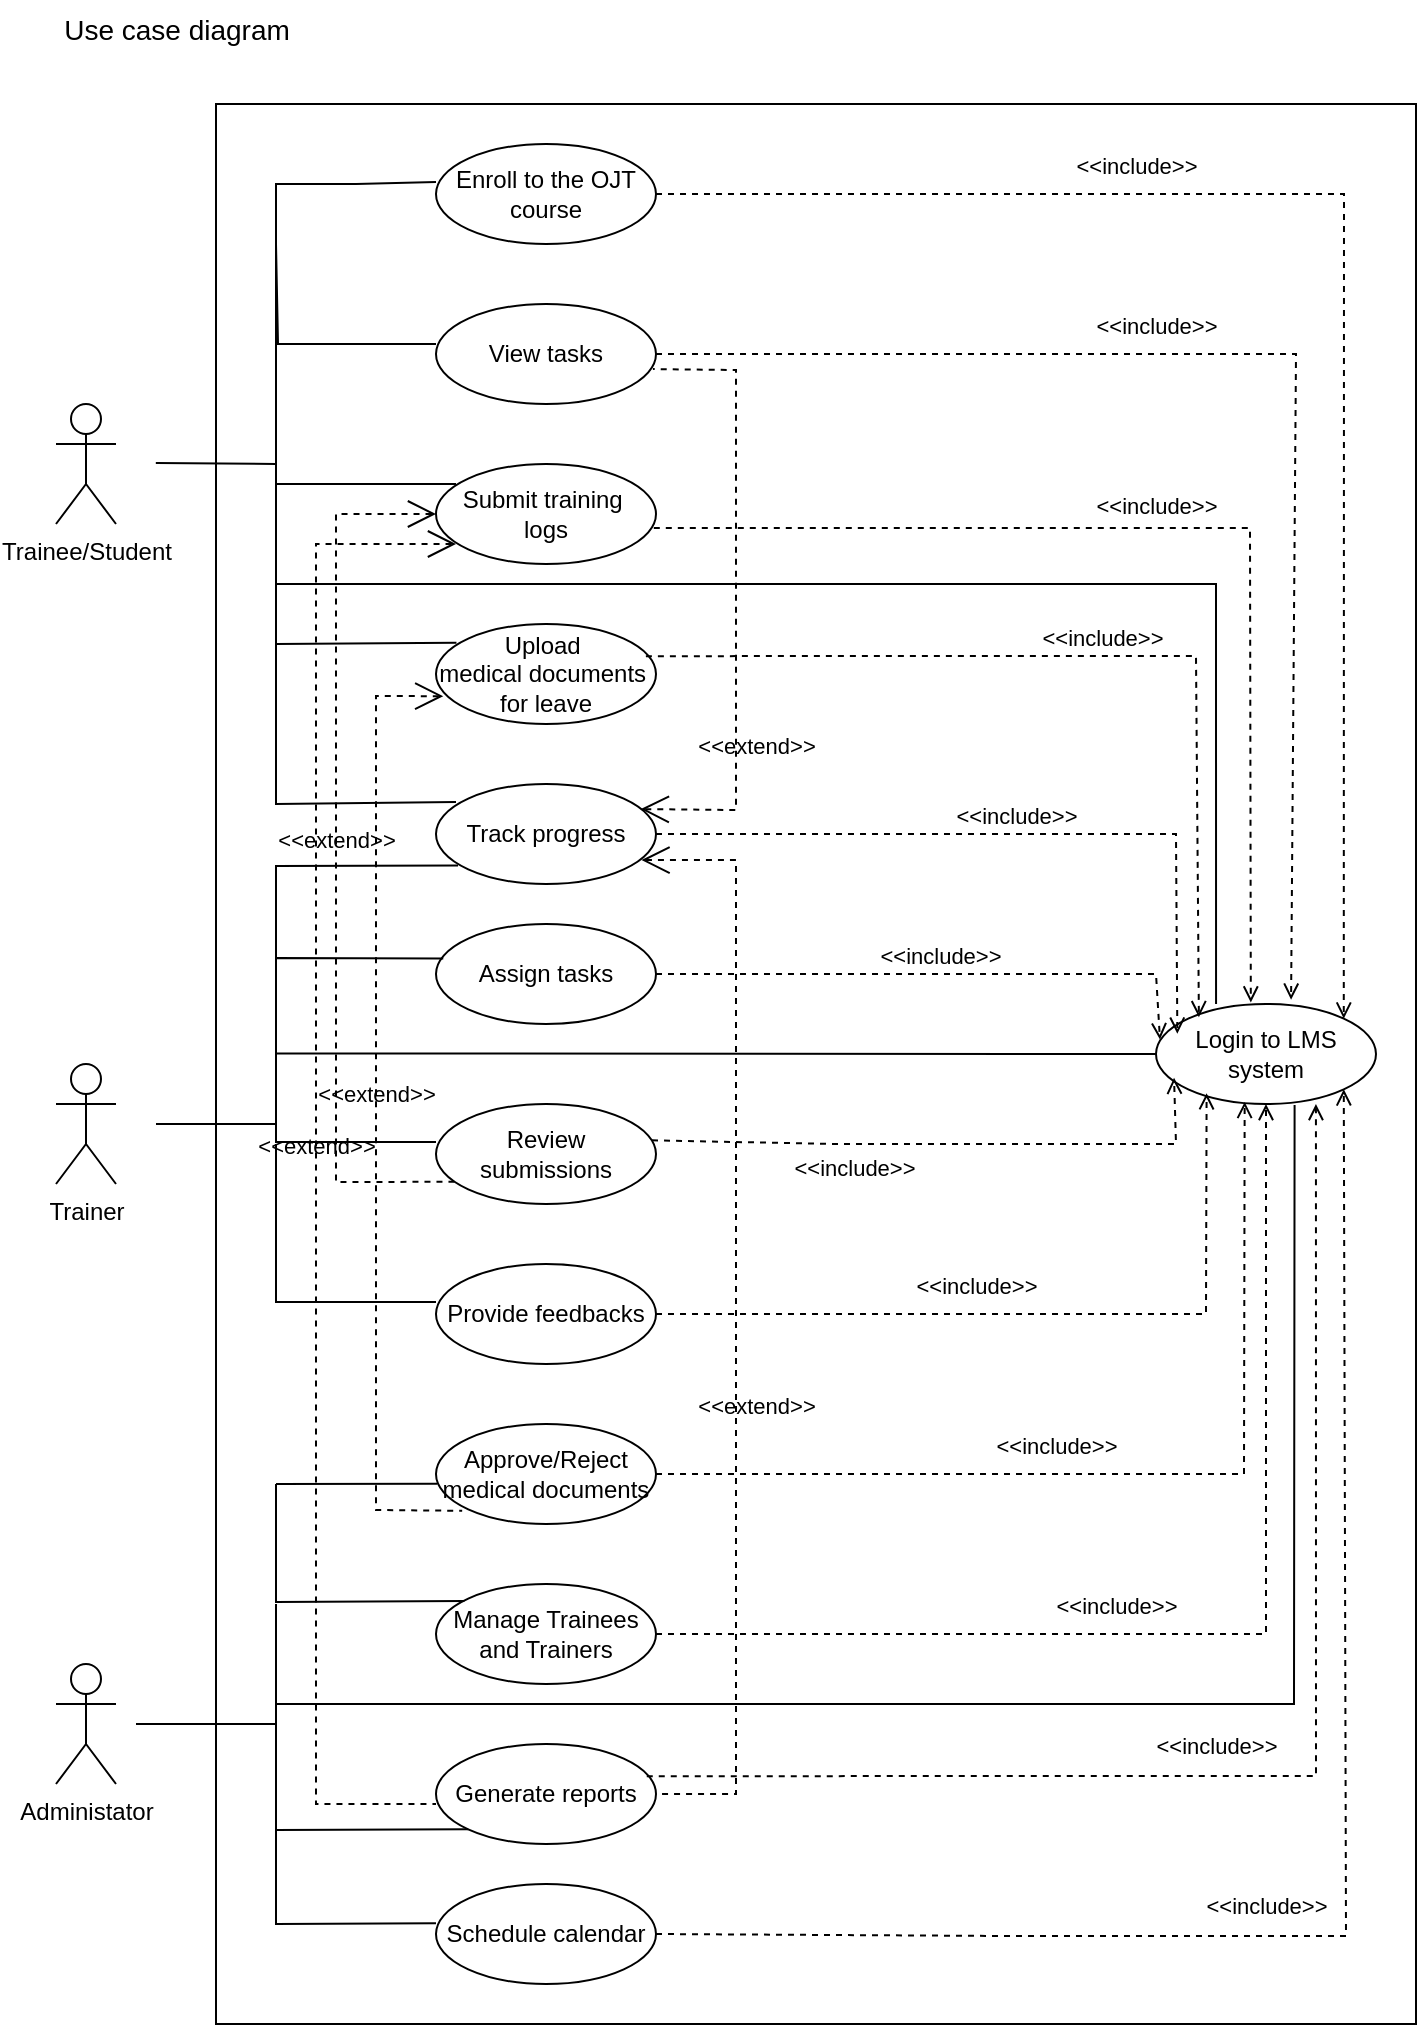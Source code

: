 <mxfile version="25.0.3">
  <diagram name="Page-1" id="iu690pyV_529M19YydIp">
    <mxGraphModel dx="1700" dy="720" grid="1" gridSize="10" guides="1" tooltips="1" connect="1" arrows="1" fold="1" page="1" pageScale="1" pageWidth="850" pageHeight="1100" math="0" shadow="0">
      <root>
        <mxCell id="0" />
        <mxCell id="1" parent="0" />
        <mxCell id="yLs_f888gMEDC6GiK3xh-1" value="Trainee/Student" style="shape=umlActor;verticalLabelPosition=bottom;verticalAlign=top;html=1;" parent="1" vertex="1">
          <mxGeometry x="80" y="220" width="30" height="60" as="geometry" />
        </mxCell>
        <mxCell id="yLs_f888gMEDC6GiK3xh-2" value="Administator" style="shape=umlActor;verticalLabelPosition=bottom;verticalAlign=top;html=1;" parent="1" vertex="1">
          <mxGeometry x="80" y="850" width="30" height="60" as="geometry" />
        </mxCell>
        <mxCell id="yLs_f888gMEDC6GiK3xh-6" value="Login to LMS system" style="ellipse;whiteSpace=wrap;html=1;" parent="1" vertex="1">
          <mxGeometry x="630" y="520" width="110" height="50" as="geometry" />
        </mxCell>
        <mxCell id="yLs_f888gMEDC6GiK3xh-8" value="Trainer" style="shape=umlActor;html=1;verticalLabelPosition=bottom;verticalAlign=top;align=center;" parent="1" vertex="1">
          <mxGeometry x="80" y="550" width="30" height="60" as="geometry" />
        </mxCell>
        <mxCell id="yLs_f888gMEDC6GiK3xh-13" value="Enroll to the OJT course" style="ellipse;whiteSpace=wrap;html=1;" parent="1" vertex="1">
          <mxGeometry x="270" y="90" width="110" height="50" as="geometry" />
        </mxCell>
        <mxCell id="yLs_f888gMEDC6GiK3xh-14" value="View tasks" style="ellipse;whiteSpace=wrap;html=1;" parent="1" vertex="1">
          <mxGeometry x="270" y="170" width="110" height="50" as="geometry" />
        </mxCell>
        <mxCell id="yLs_f888gMEDC6GiK3xh-15" value="Submit training&amp;nbsp;&lt;div&gt;logs&lt;/div&gt;" style="ellipse;whiteSpace=wrap;html=1;" parent="1" vertex="1">
          <mxGeometry x="270" y="250" width="110" height="50" as="geometry" />
        </mxCell>
        <mxCell id="yLs_f888gMEDC6GiK3xh-16" value="Upload&amp;nbsp;&lt;div&gt;medical documents&amp;nbsp;&lt;div&gt;&lt;span style=&quot;background-color: initial;&quot;&gt;for leave&lt;/span&gt;&lt;/div&gt;&lt;/div&gt;" style="ellipse;whiteSpace=wrap;html=1;" parent="1" vertex="1">
          <mxGeometry x="270" y="330" width="110" height="50" as="geometry" />
        </mxCell>
        <mxCell id="yLs_f888gMEDC6GiK3xh-17" value="&lt;div&gt;&lt;div&gt;&lt;span style=&quot;background-color: initial;&quot;&gt;Track progress&lt;/span&gt;&lt;/div&gt;&lt;/div&gt;" style="ellipse;whiteSpace=wrap;html=1;" parent="1" vertex="1">
          <mxGeometry x="270" y="410" width="110" height="50" as="geometry" />
        </mxCell>
        <mxCell id="yLs_f888gMEDC6GiK3xh-18" value="Review submissions" style="ellipse;whiteSpace=wrap;html=1;" parent="1" vertex="1">
          <mxGeometry x="270" y="570" width="110" height="50" as="geometry" />
        </mxCell>
        <mxCell id="yLs_f888gMEDC6GiK3xh-19" value="Provide feedbacks" style="ellipse;whiteSpace=wrap;html=1;" parent="1" vertex="1">
          <mxGeometry x="270" y="650" width="110" height="50" as="geometry" />
        </mxCell>
        <mxCell id="yLs_f888gMEDC6GiK3xh-41" value="Assign tasks" style="ellipse;whiteSpace=wrap;html=1;" parent="1" vertex="1">
          <mxGeometry x="270" y="480" width="110" height="50" as="geometry" />
        </mxCell>
        <mxCell id="yLs_f888gMEDC6GiK3xh-42" value="Approve/Reject medical documents" style="ellipse;whiteSpace=wrap;html=1;" parent="1" vertex="1">
          <mxGeometry x="270" y="730" width="110" height="50" as="geometry" />
        </mxCell>
        <mxCell id="yLs_f888gMEDC6GiK3xh-43" value="Manage Trainees and Trainers" style="ellipse;whiteSpace=wrap;html=1;" parent="1" vertex="1">
          <mxGeometry x="270" y="810" width="110" height="50" as="geometry" />
        </mxCell>
        <mxCell id="yLs_f888gMEDC6GiK3xh-44" value="Generate reports" style="ellipse;whiteSpace=wrap;html=1;" parent="1" vertex="1">
          <mxGeometry x="270" y="890" width="110" height="50" as="geometry" />
        </mxCell>
        <mxCell id="yLs_f888gMEDC6GiK3xh-52" value="" style="edgeStyle=none;html=1;endArrow=none;verticalAlign=bottom;rounded=0;" parent="1" edge="1">
          <mxGeometry width="160" relative="1" as="geometry">
            <mxPoint x="190" y="140" as="sourcePoint" />
            <mxPoint x="270" y="109" as="targetPoint" />
            <Array as="points">
              <mxPoint x="190" y="140" />
              <mxPoint x="190" y="110" />
              <mxPoint x="230" y="110" />
            </Array>
          </mxGeometry>
        </mxCell>
        <mxCell id="yLs_f888gMEDC6GiK3xh-54" value="" style="edgeStyle=none;html=1;endArrow=none;verticalAlign=bottom;rounded=0;entryX=-0.009;entryY=0.409;entryDx=0;entryDy=0;entryPerimeter=0;" parent="1" edge="1">
          <mxGeometry width="160" relative="1" as="geometry">
            <mxPoint x="190" y="300" as="sourcePoint" />
            <mxPoint x="270" y="190" as="targetPoint" />
            <Array as="points">
              <mxPoint x="190" y="140" />
              <mxPoint x="191" y="190" />
            </Array>
          </mxGeometry>
        </mxCell>
        <mxCell id="yLs_f888gMEDC6GiK3xh-55" value="" style="edgeStyle=none;html=1;endArrow=none;verticalAlign=bottom;rounded=0;" parent="1" edge="1">
          <mxGeometry width="160" relative="1" as="geometry">
            <mxPoint x="190" y="260" as="sourcePoint" />
            <mxPoint x="280" y="260" as="targetPoint" />
            <Array as="points">
              <mxPoint x="230" y="260" />
            </Array>
          </mxGeometry>
        </mxCell>
        <mxCell id="yLs_f888gMEDC6GiK3xh-56" value="" style="edgeStyle=none;html=1;endArrow=none;verticalAlign=bottom;rounded=0;entryX=0.093;entryY=0.187;entryDx=0;entryDy=0;entryPerimeter=0;" parent="1" target="yLs_f888gMEDC6GiK3xh-16" edge="1">
          <mxGeometry width="160" relative="1" as="geometry">
            <mxPoint x="190" y="300" as="sourcePoint" />
            <mxPoint x="270" y="369.72" as="targetPoint" />
            <Array as="points">
              <mxPoint x="190" y="340" />
            </Array>
          </mxGeometry>
        </mxCell>
        <mxCell id="yLs_f888gMEDC6GiK3xh-57" value="" style="edgeStyle=none;html=1;endArrow=none;verticalAlign=bottom;rounded=0;entryX=0.093;entryY=0.187;entryDx=0;entryDy=0;entryPerimeter=0;" parent="1" edge="1">
          <mxGeometry width="160" relative="1" as="geometry">
            <mxPoint x="190" y="340" as="sourcePoint" />
            <mxPoint x="280" y="419" as="targetPoint" />
            <Array as="points">
              <mxPoint x="190" y="420" />
            </Array>
          </mxGeometry>
        </mxCell>
        <mxCell id="yLs_f888gMEDC6GiK3xh-58" value="" style="edgeStyle=none;html=1;endArrow=none;verticalAlign=bottom;rounded=0;entryX=0.093;entryY=0.187;entryDx=0;entryDy=0;entryPerimeter=0;" parent="1" edge="1">
          <mxGeometry width="160" relative="1" as="geometry">
            <mxPoint x="190" y="590" as="sourcePoint" />
            <mxPoint x="270" y="669" as="targetPoint" />
            <Array as="points">
              <mxPoint x="190" y="669" />
            </Array>
          </mxGeometry>
        </mxCell>
        <mxCell id="yLs_f888gMEDC6GiK3xh-59" value="" style="edgeStyle=none;html=1;endArrow=none;verticalAlign=bottom;rounded=0;entryX=0.093;entryY=0.187;entryDx=0;entryDy=0;entryPerimeter=0;" parent="1" edge="1">
          <mxGeometry width="160" relative="1" as="geometry">
            <mxPoint x="190" y="510" as="sourcePoint" />
            <mxPoint x="270" y="589" as="targetPoint" />
            <Array as="points">
              <mxPoint x="190" y="589" />
            </Array>
          </mxGeometry>
        </mxCell>
        <mxCell id="yLs_f888gMEDC6GiK3xh-60" value="" style="edgeStyle=none;html=1;endArrow=none;verticalAlign=bottom;rounded=0;entryX=0.033;entryY=0.345;entryDx=0;entryDy=0;entryPerimeter=0;" parent="1" target="yLs_f888gMEDC6GiK3xh-41" edge="1">
          <mxGeometry width="160" relative="1" as="geometry">
            <mxPoint x="190" y="513" as="sourcePoint" />
            <mxPoint x="270" y="497" as="targetPoint" />
            <Array as="points">
              <mxPoint x="190" y="497" />
            </Array>
          </mxGeometry>
        </mxCell>
        <mxCell id="yLs_f888gMEDC6GiK3xh-61" value="" style="edgeStyle=none;html=1;endArrow=none;verticalAlign=bottom;rounded=0;" parent="1" edge="1">
          <mxGeometry width="160" relative="1" as="geometry">
            <mxPoint x="130" y="580" as="sourcePoint" />
            <mxPoint x="190" y="579.96" as="targetPoint" />
          </mxGeometry>
        </mxCell>
        <mxCell id="yLs_f888gMEDC6GiK3xh-63" value="" style="edgeStyle=none;html=1;endArrow=none;verticalAlign=bottom;rounded=0;entryX=0.006;entryY=0.597;entryDx=0;entryDy=0;entryPerimeter=0;" parent="1" target="yLs_f888gMEDC6GiK3xh-42" edge="1">
          <mxGeometry width="160" relative="1" as="geometry">
            <mxPoint x="190" y="760" as="sourcePoint" />
            <mxPoint x="290" y="730.41" as="targetPoint" />
            <Array as="points" />
          </mxGeometry>
        </mxCell>
        <mxCell id="yLs_f888gMEDC6GiK3xh-64" value="" style="edgeStyle=none;html=1;endArrow=none;verticalAlign=bottom;rounded=0;entryX=0.129;entryY=0.169;entryDx=0;entryDy=0;entryPerimeter=0;" parent="1" target="yLs_f888gMEDC6GiK3xh-43" edge="1">
          <mxGeometry width="160" relative="1" as="geometry">
            <mxPoint x="190" y="760" as="sourcePoint" />
            <mxPoint x="270" y="819" as="targetPoint" />
            <Array as="points">
              <mxPoint x="190" y="819" />
            </Array>
          </mxGeometry>
        </mxCell>
        <mxCell id="yLs_f888gMEDC6GiK3xh-65" value="" style="edgeStyle=none;html=1;endArrow=none;verticalAlign=bottom;rounded=0;entryX=0;entryY=1;entryDx=0;entryDy=0;" parent="1" edge="1" target="yLs_f888gMEDC6GiK3xh-44">
          <mxGeometry width="160" relative="1" as="geometry">
            <mxPoint x="190" y="820" as="sourcePoint" />
            <mxPoint x="284" y="898" as="targetPoint" />
            <Array as="points">
              <mxPoint x="190" y="933" />
            </Array>
          </mxGeometry>
        </mxCell>
        <mxCell id="yLs_f888gMEDC6GiK3xh-67" value="" style="edgeStyle=none;html=1;endArrow=none;verticalAlign=bottom;rounded=0;" parent="1" edge="1">
          <mxGeometry width="160" relative="1" as="geometry">
            <mxPoint x="120" y="880" as="sourcePoint" />
            <mxPoint x="190" y="880.03" as="targetPoint" />
          </mxGeometry>
        </mxCell>
        <mxCell id="yLs_f888gMEDC6GiK3xh-69" value="" style="edgeStyle=none;html=1;endArrow=none;verticalAlign=bottom;rounded=0;entryX=0.094;entryY=0.184;entryDx=0;entryDy=0;entryPerimeter=0;" parent="1" edge="1">
          <mxGeometry width="160" relative="1" as="geometry">
            <mxPoint x="190" y="250" as="sourcePoint" />
            <mxPoint x="129.9" y="249.52" as="targetPoint" />
          </mxGeometry>
        </mxCell>
        <mxCell id="yLs_f888gMEDC6GiK3xh-70" value="" style="edgeStyle=none;html=1;endArrow=none;verticalAlign=bottom;rounded=0;entryX=0.1;entryY=0.815;entryDx=0;entryDy=0;entryPerimeter=0;" parent="1" target="yLs_f888gMEDC6GiK3xh-17" edge="1">
          <mxGeometry width="160" relative="1" as="geometry">
            <mxPoint x="190" y="481" as="sourcePoint" />
            <mxPoint x="270" y="450" as="targetPoint" />
            <Array as="points">
              <mxPoint x="190" y="500" />
              <mxPoint x="190" y="481" />
              <mxPoint x="190" y="451" />
            </Array>
          </mxGeometry>
        </mxCell>
        <mxCell id="yLs_f888gMEDC6GiK3xh-77" value="" style="edgeStyle=none;html=1;endArrow=none;verticalAlign=bottom;rounded=0;entryX=0.273;entryY=0;entryDx=0;entryDy=0;entryPerimeter=0;" parent="1" target="yLs_f888gMEDC6GiK3xh-6" edge="1">
          <mxGeometry width="160" relative="1" as="geometry">
            <mxPoint x="190" y="310" as="sourcePoint" />
            <mxPoint x="650" y="510" as="targetPoint" />
            <Array as="points">
              <mxPoint x="476" y="310" />
              <mxPoint x="660" y="310" />
            </Array>
          </mxGeometry>
        </mxCell>
        <mxCell id="yLs_f888gMEDC6GiK3xh-79" value="" style="edgeStyle=none;html=1;endArrow=none;verticalAlign=bottom;rounded=0;entryX=0.63;entryY=1.009;entryDx=0;entryDy=0;entryPerimeter=0;" parent="1" target="yLs_f888gMEDC6GiK3xh-6" edge="1">
          <mxGeometry width="160" relative="1" as="geometry">
            <mxPoint x="190" y="870" as="sourcePoint" />
            <mxPoint x="710" y="570" as="targetPoint" />
            <Array as="points">
              <mxPoint x="476" y="870" />
              <mxPoint x="699" y="870" />
            </Array>
          </mxGeometry>
        </mxCell>
        <mxCell id="yLs_f888gMEDC6GiK3xh-80" value="" style="edgeStyle=none;html=1;endArrow=none;verticalAlign=bottom;rounded=0;entryX=0;entryY=0.5;entryDx=0;entryDy=0;" parent="1" target="yLs_f888gMEDC6GiK3xh-6" edge="1">
          <mxGeometry width="160" relative="1" as="geometry">
            <mxPoint x="190" y="544.73" as="sourcePoint" />
            <mxPoint x="350" y="544.73" as="targetPoint" />
          </mxGeometry>
        </mxCell>
        <mxCell id="yLs_f888gMEDC6GiK3xh-93" value="&amp;lt;&amp;lt;include&amp;gt;&amp;gt;" style="edgeStyle=none;html=1;endArrow=open;verticalAlign=bottom;dashed=1;labelBackgroundColor=none;rounded=0;exitX=1;exitY=0.5;exitDx=0;exitDy=0;entryX=1;entryY=0;entryDx=0;entryDy=0;" parent="1" source="yLs_f888gMEDC6GiK3xh-13" target="yLs_f888gMEDC6GiK3xh-6" edge="1">
          <mxGeometry x="-0.365" y="5" width="160" relative="1" as="geometry">
            <mxPoint x="360" y="340" as="sourcePoint" />
            <mxPoint x="520" y="340" as="targetPoint" />
            <Array as="points">
              <mxPoint x="554" y="115" />
              <mxPoint x="724" y="115" />
            </Array>
            <mxPoint as="offset" />
          </mxGeometry>
        </mxCell>
        <mxCell id="yLs_f888gMEDC6GiK3xh-94" value="&amp;lt;&amp;lt;include&amp;gt;&amp;gt;" style="edgeStyle=none;html=1;endArrow=open;verticalAlign=bottom;dashed=1;labelBackgroundColor=none;rounded=0;exitX=1;exitY=0.5;exitDx=0;exitDy=0;entryX=0.614;entryY=-0.043;entryDx=0;entryDy=0;entryPerimeter=0;" parent="1" source="yLs_f888gMEDC6GiK3xh-14" target="yLs_f888gMEDC6GiK3xh-6" edge="1">
          <mxGeometry x="-0.222" y="5" width="160" relative="1" as="geometry">
            <mxPoint x="395" y="194.23" as="sourcePoint" />
            <mxPoint x="555" y="194.23" as="targetPoint" />
            <Array as="points">
              <mxPoint x="528" y="195" />
              <mxPoint x="700" y="195" />
            </Array>
            <mxPoint as="offset" />
          </mxGeometry>
        </mxCell>
        <mxCell id="yLs_f888gMEDC6GiK3xh-95" value="&amp;lt;&amp;lt;include&amp;gt;&amp;gt;" style="edgeStyle=none;html=1;endArrow=open;verticalAlign=bottom;dashed=1;labelBackgroundColor=none;rounded=0;exitX=0.99;exitY=0.64;exitDx=0;exitDy=0;entryX=0.431;entryY=-0.015;entryDx=0;entryDy=0;entryPerimeter=0;exitPerimeter=0;" parent="1" source="yLs_f888gMEDC6GiK3xh-15" target="yLs_f888gMEDC6GiK3xh-6" edge="1">
          <mxGeometry x="-0.062" y="2" width="160" relative="1" as="geometry">
            <mxPoint x="380" y="270" as="sourcePoint" />
            <mxPoint x="528" y="593" as="targetPoint" />
            <Array as="points">
              <mxPoint x="507" y="282" />
              <mxPoint x="677" y="282" />
            </Array>
            <mxPoint as="offset" />
          </mxGeometry>
        </mxCell>
        <mxCell id="yLs_f888gMEDC6GiK3xh-96" value="&amp;lt;&amp;lt;include&amp;gt;&amp;gt;" style="edgeStyle=none;html=1;endArrow=open;verticalAlign=bottom;dashed=1;labelBackgroundColor=none;rounded=0;exitX=0.954;exitY=0.322;exitDx=0;exitDy=0;exitPerimeter=0;entryX=0.195;entryY=0.132;entryDx=0;entryDy=0;entryPerimeter=0;" parent="1" source="yLs_f888gMEDC6GiK3xh-16" target="yLs_f888gMEDC6GiK3xh-6" edge="1">
          <mxGeometry width="160" relative="1" as="geometry">
            <mxPoint x="380" y="390" as="sourcePoint" />
            <mxPoint x="650" y="520" as="targetPoint" />
            <Array as="points">
              <mxPoint x="490" y="346" />
              <mxPoint x="650" y="346" />
            </Array>
          </mxGeometry>
        </mxCell>
        <mxCell id="yLs_f888gMEDC6GiK3xh-97" value="&amp;lt;&amp;lt;include&amp;gt;&amp;gt;" style="edgeStyle=none;html=1;endArrow=open;verticalAlign=bottom;dashed=1;labelBackgroundColor=none;rounded=0;exitX=1;exitY=0.5;exitDx=0;exitDy=0;entryX=0.097;entryY=0.297;entryDx=0;entryDy=0;entryPerimeter=0;" parent="1" source="yLs_f888gMEDC6GiK3xh-17" target="yLs_f888gMEDC6GiK3xh-6" edge="1">
          <mxGeometry width="160" relative="1" as="geometry">
            <mxPoint x="270" y="480" as="sourcePoint" />
            <mxPoint x="430" y="480" as="targetPoint" />
            <Array as="points">
              <mxPoint x="470" y="435" />
              <mxPoint x="640" y="435" />
            </Array>
          </mxGeometry>
        </mxCell>
        <mxCell id="yLs_f888gMEDC6GiK3xh-98" value="&amp;lt;&amp;lt;include&amp;gt;&amp;gt;" style="edgeStyle=none;html=1;endArrow=open;verticalAlign=bottom;dashed=1;labelBackgroundColor=none;rounded=0;exitX=1;exitY=0.5;exitDx=0;exitDy=0;entryX=0.018;entryY=0.354;entryDx=0;entryDy=0;entryPerimeter=0;" parent="1" source="yLs_f888gMEDC6GiK3xh-41" target="yLs_f888gMEDC6GiK3xh-6" edge="1">
          <mxGeometry width="160" relative="1" as="geometry">
            <mxPoint x="240" y="490" as="sourcePoint" />
            <mxPoint x="400" y="490" as="targetPoint" />
            <Array as="points">
              <mxPoint x="460" y="505" />
              <mxPoint x="630" y="505" />
            </Array>
          </mxGeometry>
        </mxCell>
        <mxCell id="yLs_f888gMEDC6GiK3xh-99" value="&amp;lt;&amp;lt;include&amp;gt;&amp;gt;" style="edgeStyle=none;html=1;endArrow=open;verticalAlign=bottom;dashed=1;labelBackgroundColor=none;rounded=0;exitX=0.982;exitY=0.363;exitDx=0;exitDy=0;exitPerimeter=0;entryX=0.082;entryY=0.737;entryDx=0;entryDy=0;entryPerimeter=0;" parent="1" source="yLs_f888gMEDC6GiK3xh-18" target="yLs_f888gMEDC6GiK3xh-6" edge="1">
          <mxGeometry x="-0.317" y="-21" width="160" relative="1" as="geometry">
            <mxPoint x="240" y="600" as="sourcePoint" />
            <mxPoint x="400" y="600" as="targetPoint" />
            <Array as="points">
              <mxPoint x="469" y="590" />
              <mxPoint x="640" y="590" />
            </Array>
            <mxPoint as="offset" />
          </mxGeometry>
        </mxCell>
        <mxCell id="yLs_f888gMEDC6GiK3xh-100" value="&amp;lt;&amp;lt;include&amp;gt;&amp;gt;" style="edgeStyle=none;html=1;endArrow=open;verticalAlign=bottom;dashed=1;labelBackgroundColor=none;rounded=0;exitX=1;exitY=0.5;exitDx=0;exitDy=0;entryX=0.23;entryY=0.892;entryDx=0;entryDy=0;entryPerimeter=0;" parent="1" source="yLs_f888gMEDC6GiK3xh-19" target="yLs_f888gMEDC6GiK3xh-6" edge="1">
          <mxGeometry x="-0.17" y="5" width="160" relative="1" as="geometry">
            <mxPoint x="150" y="700" as="sourcePoint" />
            <mxPoint x="310" y="700" as="targetPoint" />
            <Array as="points">
              <mxPoint x="493" y="675" />
              <mxPoint x="655" y="675" />
            </Array>
            <mxPoint as="offset" />
          </mxGeometry>
        </mxCell>
        <mxCell id="yLs_f888gMEDC6GiK3xh-101" value="&amp;lt;&amp;lt;include&amp;gt;&amp;gt;" style="edgeStyle=none;html=1;endArrow=open;verticalAlign=bottom;dashed=1;labelBackgroundColor=none;rounded=0;exitX=1;exitY=0.5;exitDx=0;exitDy=0;entryX=0.403;entryY=0.979;entryDx=0;entryDy=0;entryPerimeter=0;" parent="1" source="yLs_f888gMEDC6GiK3xh-42" target="yLs_f888gMEDC6GiK3xh-6" edge="1">
          <mxGeometry x="-0.167" y="5" width="160" relative="1" as="geometry">
            <mxPoint x="150" y="780" as="sourcePoint" />
            <mxPoint x="310" y="780" as="targetPoint" />
            <Array as="points">
              <mxPoint x="515" y="755" />
              <mxPoint x="674" y="755" />
            </Array>
            <mxPoint as="offset" />
          </mxGeometry>
        </mxCell>
        <mxCell id="yLs_f888gMEDC6GiK3xh-102" value="&amp;lt;&amp;lt;include&amp;gt;&amp;gt;" style="edgeStyle=none;html=1;endArrow=open;verticalAlign=bottom;dashed=1;labelBackgroundColor=none;rounded=0;exitX=1;exitY=0.5;exitDx=0;exitDy=0;entryX=0.5;entryY=1;entryDx=0;entryDy=0;" parent="1" source="yLs_f888gMEDC6GiK3xh-43" target="yLs_f888gMEDC6GiK3xh-6" edge="1">
          <mxGeometry x="-0.193" y="5" width="160" relative="1" as="geometry">
            <mxPoint x="150" y="780" as="sourcePoint" />
            <mxPoint x="310" y="780" as="targetPoint" />
            <Array as="points">
              <mxPoint x="530" y="835" />
              <mxPoint x="685" y="835" />
            </Array>
            <mxPoint as="offset" />
          </mxGeometry>
        </mxCell>
        <mxCell id="yLs_f888gMEDC6GiK3xh-103" value="&amp;lt;&amp;lt;include&amp;gt;&amp;gt;" style="edgeStyle=none;html=1;endArrow=open;verticalAlign=bottom;dashed=1;labelBackgroundColor=none;rounded=0;exitX=0.958;exitY=0.323;exitDx=0;exitDy=0;exitPerimeter=0;entryX=0.727;entryY=1;entryDx=0;entryDy=0;entryPerimeter=0;" parent="1" source="yLs_f888gMEDC6GiK3xh-44" target="yLs_f888gMEDC6GiK3xh-6" edge="1">
          <mxGeometry x="-0.151" y="6" width="160" relative="1" as="geometry">
            <mxPoint x="150" y="780" as="sourcePoint" />
            <mxPoint x="310" y="780" as="targetPoint" />
            <Array as="points">
              <mxPoint x="540" y="906" />
              <mxPoint x="710" y="906" />
            </Array>
            <mxPoint as="offset" />
          </mxGeometry>
        </mxCell>
        <mxCell id="yLs_f888gMEDC6GiK3xh-110" value="&amp;lt;&amp;lt;extend&amp;gt;&amp;gt;" style="edgeStyle=none;html=1;startArrow=open;endArrow=none;startSize=12;verticalAlign=bottom;dashed=1;labelBackgroundColor=none;rounded=0;exitX=0;exitY=0.5;exitDx=0;exitDy=0;" parent="1" source="yLs_f888gMEDC6GiK3xh-15" edge="1">
          <mxGeometry width="160" relative="1" as="geometry">
            <mxPoint x="210" y="380" as="sourcePoint" />
            <mxPoint x="280" y="608.89" as="targetPoint" />
            <Array as="points">
              <mxPoint x="220" y="275" />
              <mxPoint x="220" y="440" />
              <mxPoint x="220" y="609" />
            </Array>
          </mxGeometry>
        </mxCell>
        <mxCell id="yLs_f888gMEDC6GiK3xh-111" value="&amp;lt;&amp;lt;extend&amp;gt;&amp;gt;" style="edgeStyle=none;html=1;startArrow=open;endArrow=none;startSize=12;verticalAlign=bottom;dashed=1;labelBackgroundColor=none;rounded=0;entryX=0.119;entryY=0.868;entryDx=0;entryDy=0;entryPerimeter=0;exitX=0.033;exitY=0.722;exitDx=0;exitDy=0;exitPerimeter=0;" parent="1" source="yLs_f888gMEDC6GiK3xh-16" target="yLs_f888gMEDC6GiK3xh-42" edge="1">
          <mxGeometry width="160" relative="1" as="geometry">
            <mxPoint x="280" y="366" as="sourcePoint" />
            <mxPoint x="290" y="699.89" as="targetPoint" />
            <Array as="points">
              <mxPoint x="240" y="366" />
              <mxPoint x="240" y="531" />
              <mxPoint x="240" y="773" />
            </Array>
          </mxGeometry>
        </mxCell>
        <mxCell id="4bI5nwBTzUQpEaS5a9vt-2" value="&amp;lt;&amp;lt;extend&amp;gt;&amp;gt;" style="edgeStyle=none;html=1;startArrow=open;endArrow=none;startSize=12;verticalAlign=bottom;dashed=1;labelBackgroundColor=none;rounded=0;exitX=0.091;exitY=0.8;exitDx=0;exitDy=0;exitPerimeter=0;" edge="1" parent="1" source="yLs_f888gMEDC6GiK3xh-15">
          <mxGeometry width="160" relative="1" as="geometry">
            <mxPoint x="120" y="920" as="sourcePoint" />
            <mxPoint x="270" y="920" as="targetPoint" />
            <Array as="points">
              <mxPoint x="210" y="290" />
              <mxPoint x="210" y="920" />
            </Array>
          </mxGeometry>
        </mxCell>
        <mxCell id="4bI5nwBTzUQpEaS5a9vt-3" value="&amp;lt;&amp;lt;extend&amp;gt;&amp;gt;" style="edgeStyle=none;html=1;startArrow=open;endArrow=none;startSize=12;verticalAlign=bottom;dashed=1;labelBackgroundColor=none;rounded=0;entryX=1;entryY=0.5;entryDx=0;entryDy=0;exitX=0.934;exitY=0.761;exitDx=0;exitDy=0;exitPerimeter=0;" edge="1" parent="1" source="yLs_f888gMEDC6GiK3xh-17" target="yLs_f888gMEDC6GiK3xh-44">
          <mxGeometry x="0.188" y="10" width="160" relative="1" as="geometry">
            <mxPoint x="280" y="720" as="sourcePoint" />
            <mxPoint x="440" y="720" as="targetPoint" />
            <Array as="points">
              <mxPoint x="420" y="448" />
              <mxPoint x="420" y="915" />
            </Array>
            <mxPoint as="offset" />
          </mxGeometry>
        </mxCell>
        <mxCell id="4bI5nwBTzUQpEaS5a9vt-5" value="" style="rounded=0;whiteSpace=wrap;html=1;fillColor=none;" vertex="1" parent="1">
          <mxGeometry x="160" y="70" width="600" height="960" as="geometry" />
        </mxCell>
        <mxCell id="4bI5nwBTzUQpEaS5a9vt-9" value="Schedule calendar" style="ellipse;whiteSpace=wrap;html=1;" vertex="1" parent="1">
          <mxGeometry x="270" y="960" width="110" height="50" as="geometry" />
        </mxCell>
        <mxCell id="4bI5nwBTzUQpEaS5a9vt-10" value="" style="edgeStyle=none;html=1;endArrow=none;verticalAlign=bottom;rounded=0;entryX=0;entryY=0.393;entryDx=0;entryDy=0;entryPerimeter=0;" edge="1" parent="1" target="4bI5nwBTzUQpEaS5a9vt-9">
          <mxGeometry width="160" relative="1" as="geometry">
            <mxPoint x="190" y="910" as="sourcePoint" />
            <mxPoint x="254" y="1088" as="targetPoint" />
            <Array as="points">
              <mxPoint x="190" y="980" />
            </Array>
          </mxGeometry>
        </mxCell>
        <mxCell id="4bI5nwBTzUQpEaS5a9vt-11" value="&amp;lt;&amp;lt;include&amp;gt;&amp;gt;" style="edgeStyle=none;html=1;endArrow=open;verticalAlign=bottom;dashed=1;labelBackgroundColor=none;rounded=0;exitX=1;exitY=0.5;exitDx=0;exitDy=0;entryX=1;entryY=1;entryDx=0;entryDy=0;" edge="1" parent="1" source="4bI5nwBTzUQpEaS5a9vt-9" target="yLs_f888gMEDC6GiK3xh-6">
          <mxGeometry x="-0.206" y="6" width="160" relative="1" as="geometry">
            <mxPoint x="390" y="986" as="sourcePoint" />
            <mxPoint x="725" y="650" as="targetPoint" />
            <Array as="points">
              <mxPoint x="555" y="986" />
              <mxPoint x="725" y="986" />
            </Array>
            <mxPoint as="offset" />
          </mxGeometry>
        </mxCell>
        <mxCell id="4bI5nwBTzUQpEaS5a9vt-12" value="&amp;lt;&amp;lt;extend&amp;gt;&amp;gt;" style="edgeStyle=none;html=1;startArrow=open;endArrow=none;startSize=12;verticalAlign=bottom;dashed=1;labelBackgroundColor=none;rounded=0;exitX=0.931;exitY=0.251;exitDx=0;exitDy=0;entryX=0.986;entryY=0.651;entryDx=0;entryDy=0;entryPerimeter=0;exitPerimeter=0;" edge="1" parent="1" source="yLs_f888gMEDC6GiK3xh-17" target="yLs_f888gMEDC6GiK3xh-14">
          <mxGeometry x="-0.543" y="-10" width="160" relative="1" as="geometry">
            <mxPoint x="445" y="140" as="sourcePoint" />
            <mxPoint x="390" y="440" as="targetPoint" />
            <Array as="points">
              <mxPoint x="420" y="423" />
              <mxPoint x="420" y="203" />
            </Array>
            <mxPoint as="offset" />
          </mxGeometry>
        </mxCell>
        <mxCell id="4bI5nwBTzUQpEaS5a9vt-208" value="&lt;font style=&quot;font-size: 14px;&quot;&gt;Use case diagram&lt;/font&gt;" style="text;html=1;align=center;verticalAlign=middle;resizable=0;points=[];autosize=1;strokeColor=none;fillColor=none;" vertex="1" parent="1">
          <mxGeometry x="70" y="18" width="140" height="30" as="geometry" />
        </mxCell>
      </root>
    </mxGraphModel>
  </diagram>
</mxfile>
